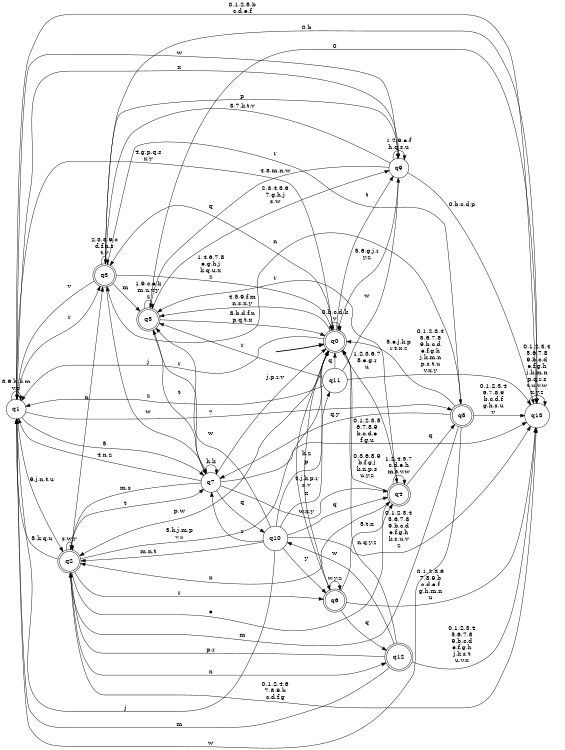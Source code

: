 digraph BlueStar {
__start0 [style = invis, shape = none, label = "", width = 0, height = 0];

rankdir=LR;
size="8,5";

s0 [style="rounded,filled", color="black", fillcolor="white" shape="doublecircle", label="q0"];
s1 [style="filled", color="black", fillcolor="white" shape="circle", label="q1"];
s2 [style="rounded,filled", color="black", fillcolor="white" shape="doublecircle", label="q2"];
s3 [style="rounded,filled", color="black", fillcolor="white" shape="doublecircle", label="q3"];
s4 [style="rounded,filled", color="black", fillcolor="white" shape="doublecircle", label="q4"];
s5 [style="rounded,filled", color="black", fillcolor="white" shape="doublecircle", label="q5"];
s6 [style="rounded,filled", color="black", fillcolor="white" shape="doublecircle", label="q6"];
s7 [style="filled", color="black", fillcolor="white" shape="circle", label="q7"];
s8 [style="rounded,filled", color="black", fillcolor="white" shape="doublecircle", label="q8"];
s9 [style="filled", color="black", fillcolor="white" shape="circle", label="q9"];
s10 [style="filled", color="black", fillcolor="white" shape="circle", label="q10"];
s11 [style="filled", color="black", fillcolor="white" shape="circle", label="q11"];
s12 [style="rounded,filled", color="black", fillcolor="white" shape="doublecircle", label="q12"];
s13 [style="filled", color="black", fillcolor="white" shape="circle", label="q13"];
subgraph cluster_main { 
	graph [pad=".75", ranksep="0.15", nodesep="0.15"];
	 style=invis; 
	__start0 -> s0 [penwidth=2];
}
s0 -> s0 [label="0,b,c,d,k\nv"];
s0 -> s1 [label="j"];
s0 -> s2 [label="p,w"];
s0 -> s3 [label="q"];
s0 -> s4 [label="1,2,3,6,7\n8,e,g,r\nu"];
s0 -> s5 [label="4,5,9,f,m\nn,s,x,y"];
s0 -> s6 [label="h,z"];
s0 -> s9 [label="t"];
s1 -> s0 [label="4,g,p,q,s\nx,y"];
s1 -> s1 [label="3,6,h,k,m\nv,z"];
s1 -> s2 [label="9,j,n,t,u"];
s1 -> s3 [label="r"];
s1 -> s7 [label="5"];
s1 -> s8 [label="7"];
s1 -> s9 [label="w"];
s1 -> s13 [label="0,1,2,8,b\nc,d,e,f"];
s2 -> s0 [label="3,h,j,m,p\nv,z"];
s2 -> s1 [label="5,k,q,u"];
s2 -> s2 [label="s,w,y"];
s2 -> s3 [label="n"];
s2 -> s4 [label="e"];
s2 -> s6 [label="r"];
s2 -> s7 [label="t"];
s2 -> s12 [label="x"];
s2 -> s13 [label="0,1,2,4,6\n7,8,9,b\nc,d,f,g"];
s3 -> s0 [label="1,4,6,7,8\ne,g,h,j\nk,q,u,x\nz"];
s3 -> s1 [label="v"];
s3 -> s3 [label="2,3,5,9,c\nd,f,n,s\nt,y"];
s3 -> s5 [label="m"];
s3 -> s7 [label="w"];
s3 -> s8 [label="r"];
s3 -> s9 [label="p"];
s3 -> s13 [label="0,b"];
s4 -> s0 [label="0,3,6,8,9\nb,f,g,j\nk,n,p,s\nu,y,z"];
s4 -> s2 [label="x"];
s4 -> s4 [label="1,2,4,5,7\nc,d,e,h\nm,t,v,w"];
s4 -> s5 [label="r"];
s4 -> s8 [label="q"];
s5 -> s0 [label="8,b,d,f,n\np,q,t,x"];
s5 -> s5 [label="1,9,c,e,k\nm,u,v,y\nz"];
s5 -> s7 [label="r"];
s5 -> s9 [label="2,3,4,5,6\n7,g,h,j\ns,w"];
s5 -> s13 [label="0"];
s6 -> s0 [label="4,j,k,p,r\ns,v"];
s6 -> s4 [label="5,t,x"];
s6 -> s6 [label="w,y,z"];
s6 -> s12 [label="q"];
s6 -> s13 [label="0,1,2,3,6\n7,8,9,b\nc,d,e,f\ng,h,m,n\nu"];
s7 -> s0 [label="j,p,r,v"];
s7 -> s1 [label="4,n,z"];
s7 -> s2 [label="m,s"];
s7 -> s4 [label="w,x,y"];
s7 -> s5 [label="t"];
s7 -> s7 [label="h,k"];
s7 -> s10 [label="q"];
s7 -> s13 [label="0,1,2,3,5\n6,7,8,9\nb,c,d,e\nf,g,u"];
s8 -> s0 [label="5,e,j,k,p\nr,t,x,z"];
s8 -> s1 [label="w"];
s8 -> s2 [label="m"];
s8 -> s3 [label="n"];
s8 -> s7 [label="q,y"];
s8 -> s13 [label="0,1,2,3,4\n6,7,8,9\nb,c,d,f\ng,h,s,u\nv"];
s9 -> s0 [label="5,6,g,j,r\ny,z"];
s9 -> s1 [label="x"];
s9 -> s3 [label="3,7,k,t,v"];
s9 -> s5 [label="4,8,m,n,w"];
s9 -> s9 [label="1,2,9,e,f\nh,q,s,u"];
s9 -> s13 [label="0,b,c,d,p"];
s10 -> s0 [label="p"];
s10 -> s1 [label="j"];
s10 -> s2 [label="m,n,t"];
s10 -> s4 [label="q"];
s10 -> s5 [label="w"];
s10 -> s6 [label="y"];
s10 -> s7 [label="r"];
s10 -> s11 [label="x"];
s10 -> s13 [label="0,1,2,3,4\n5,6,7,8\n9,b,c,d\ne,f,g,h\nk,s,u,v\nz"];
s11 -> s0 [label="q"];
s11 -> s1 [label="z"];
s11 -> s5 [label="r"];
s11 -> s9 [label="w"];
s11 -> s13 [label="0,1,2,3,4\n5,6,7,8\n9,b,c,d\ne,f,g,h\nj,k,m,n\np,s,t,u\nv,x,y"];
s12 -> s0 [label="n,q,y,z"];
s12 -> s1 [label="m"];
s12 -> s2 [label="p,r"];
s12 -> s10 [label="w"];
s12 -> s13 [label="0,1,2,3,4\n5,6,7,8\n9,b,c,d\ne,f,g,h\nj,k,s,t\nu,v,x"];
s13 -> s13 [label="0,1,2,3,4\n5,6,7,8\n9,b,c,d\ne,f,g,h\nj,k,m,n\np,q,r,s\nt,u,v,w\nx,y,z"];

}